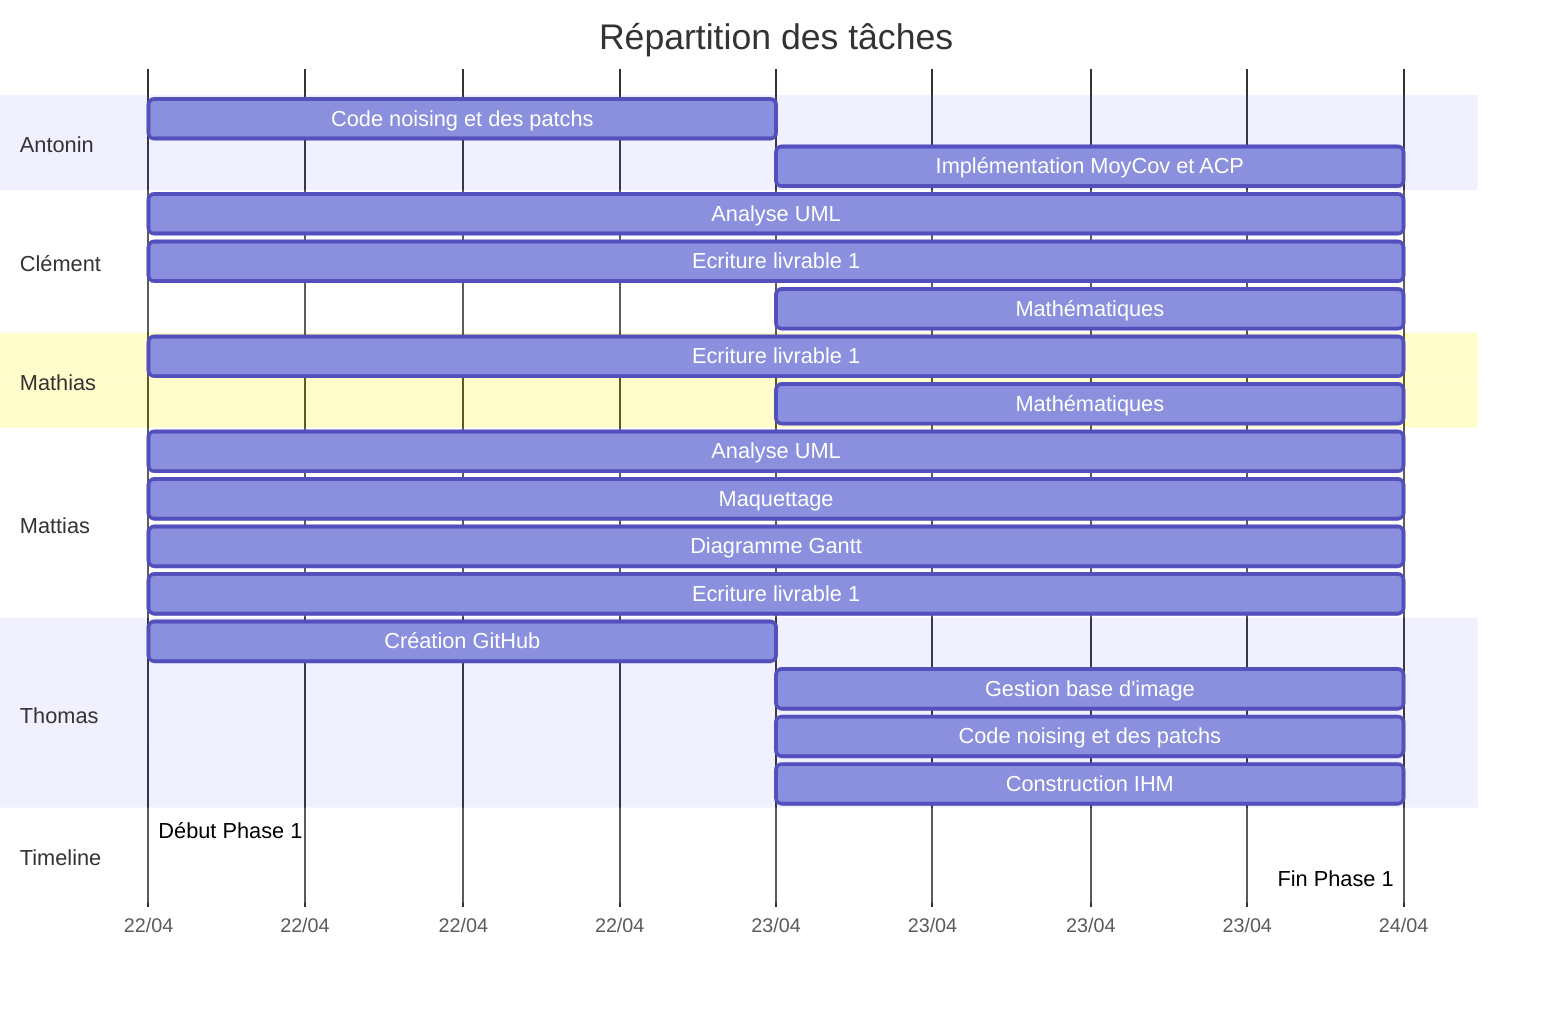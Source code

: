 gantt
    title Répartition des tâches
    dateFormat  YYYY-MM-DD
    axisFormat %d/%m

    section Antonin
    Code noising et des patchs :a3, 2025-04-22, 1d
    Implémentation MoyCov et ACP :a10, 2025-04-23, 1d

    section Clément
    Analyse UML :a1, 2025-04-22, 2d
    Ecriture livrable 1 :a2, 2025-04-22, 2d
    Mathématiques :a11, 2025-04-23, 1d

    section Mathias
    Ecriture livrable 1 :a8, 2025-04-22, 2d
    Mathématiques :a9, 2025-04-23, 1d

    section Mattias
    Analyse UML :a14, 2025-04-22, 2d
    Maquettage :a6, 2025-04-22, 2d
    Diagramme Gantt :a7, 2025-04-22, 2d
    Ecriture livrable 1 :a18, 2025-04-22, 2d

    section Thomas
    Création GitHub :a4, 2025-04-22, 1d
    Gestion base d'image :a5, after a4, 1d
    Code noising et des patchs :a15, 2025-04-23, 1d
    Construction IHM : a16, 2025-04-23, 1d

    section Timeline
    Début Phase 1 :milestone m1, 2025-04-22, 0d
    Fin Phase 1 :milestone m2, 2025-04-24, 0d